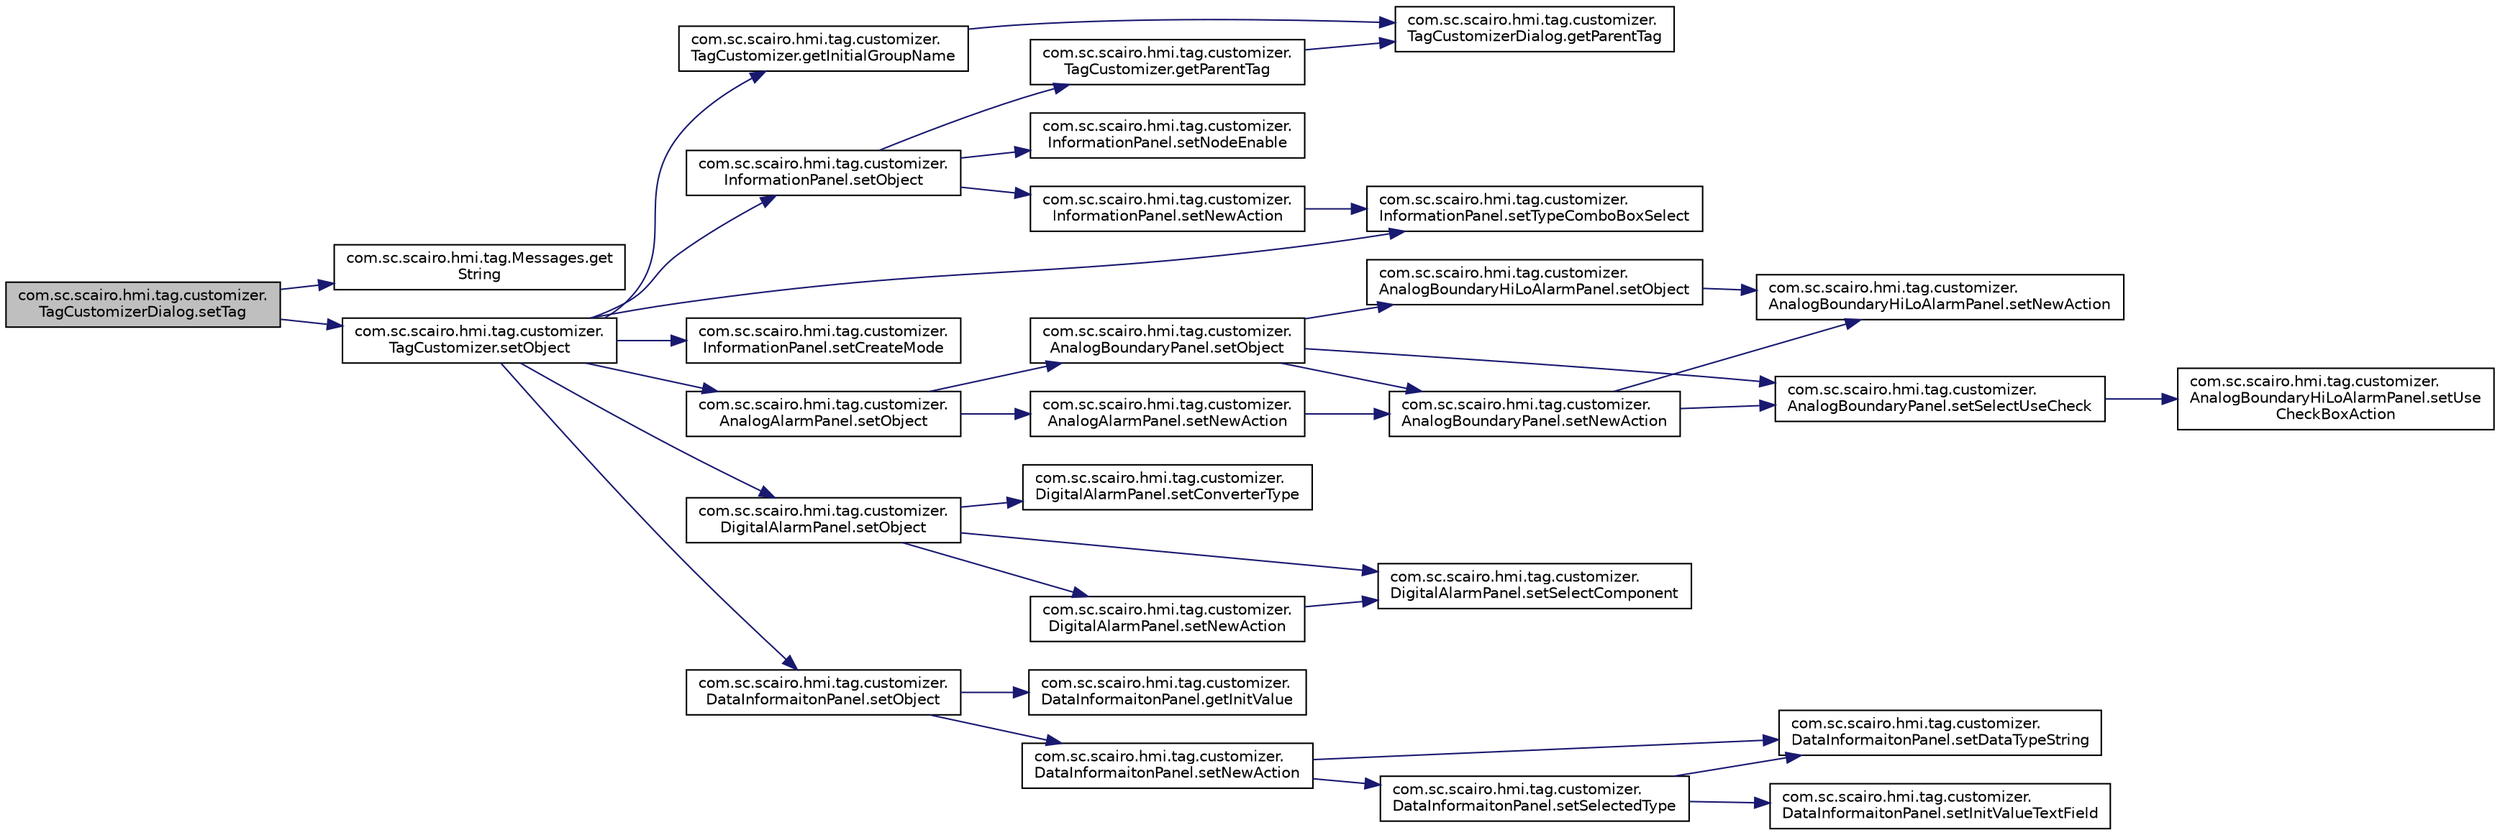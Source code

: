 digraph "com.sc.scairo.hmi.tag.customizer.TagCustomizerDialog.setTag"
{
 // LATEX_PDF_SIZE
  edge [fontname="Helvetica",fontsize="10",labelfontname="Helvetica",labelfontsize="10"];
  node [fontname="Helvetica",fontsize="10",shape=record];
  rankdir="LR";
  Node1 [label="com.sc.scairo.hmi.tag.customizer.\lTagCustomizerDialog.setTag",height=0.2,width=0.4,color="black", fillcolor="grey75", style="filled", fontcolor="black",tooltip=" "];
  Node1 -> Node2 [color="midnightblue",fontsize="10",style="solid",fontname="Helvetica"];
  Node2 [label="com.sc.scairo.hmi.tag.Messages.get\lString",height=0.2,width=0.4,color="black", fillcolor="white", style="filled",URL="$classcom_1_1sc_1_1scairo_1_1hmi_1_1tag_1_1_messages.html#a355064bf21250f7f7a71fe927ade06ea",tooltip=" "];
  Node1 -> Node3 [color="midnightblue",fontsize="10",style="solid",fontname="Helvetica"];
  Node3 [label="com.sc.scairo.hmi.tag.customizer.\lTagCustomizer.setObject",height=0.2,width=0.4,color="black", fillcolor="white", style="filled",URL="$classcom_1_1sc_1_1scairo_1_1hmi_1_1tag_1_1customizer_1_1_tag_customizer.html#a19215b7d8b7891b8370520914a9b62f6",tooltip=" "];
  Node3 -> Node4 [color="midnightblue",fontsize="10",style="solid",fontname="Helvetica"];
  Node4 [label="com.sc.scairo.hmi.tag.customizer.\lTagCustomizer.getInitialGroupName",height=0.2,width=0.4,color="black", fillcolor="white", style="filled",URL="$classcom_1_1sc_1_1scairo_1_1hmi_1_1tag_1_1customizer_1_1_tag_customizer.html#a75d03a180633c3e9430c75989379a5d5",tooltip=" "];
  Node4 -> Node5 [color="midnightblue",fontsize="10",style="solid",fontname="Helvetica"];
  Node5 [label="com.sc.scairo.hmi.tag.customizer.\lTagCustomizerDialog.getParentTag",height=0.2,width=0.4,color="black", fillcolor="white", style="filled",URL="$classcom_1_1sc_1_1scairo_1_1hmi_1_1tag_1_1customizer_1_1_tag_customizer_dialog.html#ad5a0372a5c02fc4ae4b0f404d687884d",tooltip=" "];
  Node3 -> Node6 [color="midnightblue",fontsize="10",style="solid",fontname="Helvetica"];
  Node6 [label="com.sc.scairo.hmi.tag.customizer.\lInformationPanel.setCreateMode",height=0.2,width=0.4,color="black", fillcolor="white", style="filled",URL="$classcom_1_1sc_1_1scairo_1_1hmi_1_1tag_1_1customizer_1_1_information_panel.html#a422ce395a91e3bb61e489362cb7d4e22",tooltip=" "];
  Node3 -> Node7 [color="midnightblue",fontsize="10",style="solid",fontname="Helvetica"];
  Node7 [label="com.sc.scairo.hmi.tag.customizer.\lAnalogAlarmPanel.setObject",height=0.2,width=0.4,color="black", fillcolor="white", style="filled",URL="$classcom_1_1sc_1_1scairo_1_1hmi_1_1tag_1_1customizer_1_1_analog_alarm_panel.html#a1cda6319d108feddab8ee3f3b600e9b0",tooltip=" "];
  Node7 -> Node8 [color="midnightblue",fontsize="10",style="solid",fontname="Helvetica"];
  Node8 [label="com.sc.scairo.hmi.tag.customizer.\lAnalogAlarmPanel.setNewAction",height=0.2,width=0.4,color="black", fillcolor="white", style="filled",URL="$classcom_1_1sc_1_1scairo_1_1hmi_1_1tag_1_1customizer_1_1_analog_alarm_panel.html#afc4b422322045f7faf95740b11089f65",tooltip=" "];
  Node8 -> Node9 [color="midnightblue",fontsize="10",style="solid",fontname="Helvetica"];
  Node9 [label="com.sc.scairo.hmi.tag.customizer.\lAnalogBoundaryPanel.setNewAction",height=0.2,width=0.4,color="black", fillcolor="white", style="filled",URL="$classcom_1_1sc_1_1scairo_1_1hmi_1_1tag_1_1customizer_1_1_analog_boundary_panel.html#a2b360ec6a7b550ddaa30f8e9b471f04e",tooltip=" "];
  Node9 -> Node10 [color="midnightblue",fontsize="10",style="solid",fontname="Helvetica"];
  Node10 [label="com.sc.scairo.hmi.tag.customizer.\lAnalogBoundaryHiLoAlarmPanel.setNewAction",height=0.2,width=0.4,color="black", fillcolor="white", style="filled",URL="$classcom_1_1sc_1_1scairo_1_1hmi_1_1tag_1_1customizer_1_1_analog_boundary_hi_lo_alarm_panel.html#a1d74ac8516d5e5075c605dd102d3f5c1",tooltip=" "];
  Node9 -> Node11 [color="midnightblue",fontsize="10",style="solid",fontname="Helvetica"];
  Node11 [label="com.sc.scairo.hmi.tag.customizer.\lAnalogBoundaryPanel.setSelectUseCheck",height=0.2,width=0.4,color="black", fillcolor="white", style="filled",URL="$classcom_1_1sc_1_1scairo_1_1hmi_1_1tag_1_1customizer_1_1_analog_boundary_panel.html#a3f53a9849cb7d864c989aa15c38b0f98",tooltip=" "];
  Node11 -> Node12 [color="midnightblue",fontsize="10",style="solid",fontname="Helvetica"];
  Node12 [label="com.sc.scairo.hmi.tag.customizer.\lAnalogBoundaryHiLoAlarmPanel.setUse\lCheckBoxAction",height=0.2,width=0.4,color="black", fillcolor="white", style="filled",URL="$classcom_1_1sc_1_1scairo_1_1hmi_1_1tag_1_1customizer_1_1_analog_boundary_hi_lo_alarm_panel.html#abc42a3bd983b6b033ecbfbd1d464066d",tooltip=" "];
  Node7 -> Node13 [color="midnightblue",fontsize="10",style="solid",fontname="Helvetica"];
  Node13 [label="com.sc.scairo.hmi.tag.customizer.\lAnalogBoundaryPanel.setObject",height=0.2,width=0.4,color="black", fillcolor="white", style="filled",URL="$classcom_1_1sc_1_1scairo_1_1hmi_1_1tag_1_1customizer_1_1_analog_boundary_panel.html#a78f421794f6c0ca4ef9cc8a39ea01d0a",tooltip=" "];
  Node13 -> Node9 [color="midnightblue",fontsize="10",style="solid",fontname="Helvetica"];
  Node13 -> Node14 [color="midnightblue",fontsize="10",style="solid",fontname="Helvetica"];
  Node14 [label="com.sc.scairo.hmi.tag.customizer.\lAnalogBoundaryHiLoAlarmPanel.setObject",height=0.2,width=0.4,color="black", fillcolor="white", style="filled",URL="$classcom_1_1sc_1_1scairo_1_1hmi_1_1tag_1_1customizer_1_1_analog_boundary_hi_lo_alarm_panel.html#aece4db37fcd5a39f84eb78e1accafa9b",tooltip=" "];
  Node14 -> Node10 [color="midnightblue",fontsize="10",style="solid",fontname="Helvetica"];
  Node13 -> Node11 [color="midnightblue",fontsize="10",style="solid",fontname="Helvetica"];
  Node3 -> Node15 [color="midnightblue",fontsize="10",style="solid",fontname="Helvetica"];
  Node15 [label="com.sc.scairo.hmi.tag.customizer.\lDigitalAlarmPanel.setObject",height=0.2,width=0.4,color="black", fillcolor="white", style="filled",URL="$classcom_1_1sc_1_1scairo_1_1hmi_1_1tag_1_1customizer_1_1_digital_alarm_panel.html#a1b460d8f59d61d07243e9d4b9ead849d",tooltip=" "];
  Node15 -> Node16 [color="midnightblue",fontsize="10",style="solid",fontname="Helvetica"];
  Node16 [label="com.sc.scairo.hmi.tag.customizer.\lDigitalAlarmPanel.setConverterType",height=0.2,width=0.4,color="black", fillcolor="white", style="filled",URL="$classcom_1_1sc_1_1scairo_1_1hmi_1_1tag_1_1customizer_1_1_digital_alarm_panel.html#a5e554f557fbb8862a93ee8174767514e",tooltip=" "];
  Node15 -> Node17 [color="midnightblue",fontsize="10",style="solid",fontname="Helvetica"];
  Node17 [label="com.sc.scairo.hmi.tag.customizer.\lDigitalAlarmPanel.setNewAction",height=0.2,width=0.4,color="black", fillcolor="white", style="filled",URL="$classcom_1_1sc_1_1scairo_1_1hmi_1_1tag_1_1customizer_1_1_digital_alarm_panel.html#a6abbb549453be36757a157ace54db135",tooltip=" "];
  Node17 -> Node18 [color="midnightblue",fontsize="10",style="solid",fontname="Helvetica"];
  Node18 [label="com.sc.scairo.hmi.tag.customizer.\lDigitalAlarmPanel.setSelectComponent",height=0.2,width=0.4,color="black", fillcolor="white", style="filled",URL="$classcom_1_1sc_1_1scairo_1_1hmi_1_1tag_1_1customizer_1_1_digital_alarm_panel.html#a95ae750dc52b04df64a05829e372fa27",tooltip=" "];
  Node15 -> Node18 [color="midnightblue",fontsize="10",style="solid",fontname="Helvetica"];
  Node3 -> Node19 [color="midnightblue",fontsize="10",style="solid",fontname="Helvetica"];
  Node19 [label="com.sc.scairo.hmi.tag.customizer.\lInformationPanel.setObject",height=0.2,width=0.4,color="black", fillcolor="white", style="filled",URL="$classcom_1_1sc_1_1scairo_1_1hmi_1_1tag_1_1customizer_1_1_information_panel.html#a0a5c02e5862940458c6345ae8555e431",tooltip=" "];
  Node19 -> Node20 [color="midnightblue",fontsize="10",style="solid",fontname="Helvetica"];
  Node20 [label="com.sc.scairo.hmi.tag.customizer.\lTagCustomizer.getParentTag",height=0.2,width=0.4,color="black", fillcolor="white", style="filled",URL="$classcom_1_1sc_1_1scairo_1_1hmi_1_1tag_1_1customizer_1_1_tag_customizer.html#a7cd929c691cea4e8d2e22a30ef8c8d9f",tooltip=" "];
  Node20 -> Node5 [color="midnightblue",fontsize="10",style="solid",fontname="Helvetica"];
  Node19 -> Node21 [color="midnightblue",fontsize="10",style="solid",fontname="Helvetica"];
  Node21 [label="com.sc.scairo.hmi.tag.customizer.\lInformationPanel.setNewAction",height=0.2,width=0.4,color="black", fillcolor="white", style="filled",URL="$classcom_1_1sc_1_1scairo_1_1hmi_1_1tag_1_1customizer_1_1_information_panel.html#aac928d3ff8a116f29e2d01ffb7c68ce6",tooltip=" "];
  Node21 -> Node22 [color="midnightblue",fontsize="10",style="solid",fontname="Helvetica"];
  Node22 [label="com.sc.scairo.hmi.tag.customizer.\lInformationPanel.setTypeComboBoxSelect",height=0.2,width=0.4,color="black", fillcolor="white", style="filled",URL="$classcom_1_1sc_1_1scairo_1_1hmi_1_1tag_1_1customizer_1_1_information_panel.html#a87dde18d842475b816ca6c43e98cdba9",tooltip=" "];
  Node19 -> Node23 [color="midnightblue",fontsize="10",style="solid",fontname="Helvetica"];
  Node23 [label="com.sc.scairo.hmi.tag.customizer.\lInformationPanel.setNodeEnable",height=0.2,width=0.4,color="black", fillcolor="white", style="filled",URL="$classcom_1_1sc_1_1scairo_1_1hmi_1_1tag_1_1customizer_1_1_information_panel.html#a7032443575d85496cddaf43fc143d620",tooltip=" "];
  Node3 -> Node24 [color="midnightblue",fontsize="10",style="solid",fontname="Helvetica"];
  Node24 [label="com.sc.scairo.hmi.tag.customizer.\lDataInformaitonPanel.setObject",height=0.2,width=0.4,color="black", fillcolor="white", style="filled",URL="$classcom_1_1sc_1_1scairo_1_1hmi_1_1tag_1_1customizer_1_1_data_informaiton_panel.html#a62b0d0d806c418896b17605a8b83e10d",tooltip=" "];
  Node24 -> Node25 [color="midnightblue",fontsize="10",style="solid",fontname="Helvetica"];
  Node25 [label="com.sc.scairo.hmi.tag.customizer.\lDataInformaitonPanel.getInitValue",height=0.2,width=0.4,color="black", fillcolor="white", style="filled",URL="$classcom_1_1sc_1_1scairo_1_1hmi_1_1tag_1_1customizer_1_1_data_informaiton_panel.html#a9c9751c7ed63aa8f16e38df225365f24",tooltip=" "];
  Node24 -> Node26 [color="midnightblue",fontsize="10",style="solid",fontname="Helvetica"];
  Node26 [label="com.sc.scairo.hmi.tag.customizer.\lDataInformaitonPanel.setNewAction",height=0.2,width=0.4,color="black", fillcolor="white", style="filled",URL="$classcom_1_1sc_1_1scairo_1_1hmi_1_1tag_1_1customizer_1_1_data_informaiton_panel.html#a5887aa01d3e91b592a406357c3734f25",tooltip=" "];
  Node26 -> Node27 [color="midnightblue",fontsize="10",style="solid",fontname="Helvetica"];
  Node27 [label="com.sc.scairo.hmi.tag.customizer.\lDataInformaitonPanel.setDataTypeString",height=0.2,width=0.4,color="black", fillcolor="white", style="filled",URL="$classcom_1_1sc_1_1scairo_1_1hmi_1_1tag_1_1customizer_1_1_data_informaiton_panel.html#ab8bd74958b2836976cd2d40a0706deb6",tooltip=" "];
  Node26 -> Node28 [color="midnightblue",fontsize="10",style="solid",fontname="Helvetica"];
  Node28 [label="com.sc.scairo.hmi.tag.customizer.\lDataInformaitonPanel.setSelectedType",height=0.2,width=0.4,color="black", fillcolor="white", style="filled",URL="$classcom_1_1sc_1_1scairo_1_1hmi_1_1tag_1_1customizer_1_1_data_informaiton_panel.html#a09fd68ab60481e50cbd81e5a1d5bef0d",tooltip=" "];
  Node28 -> Node27 [color="midnightblue",fontsize="10",style="solid",fontname="Helvetica"];
  Node28 -> Node29 [color="midnightblue",fontsize="10",style="solid",fontname="Helvetica"];
  Node29 [label="com.sc.scairo.hmi.tag.customizer.\lDataInformaitonPanel.setInitValueTextField",height=0.2,width=0.4,color="black", fillcolor="white", style="filled",URL="$classcom_1_1sc_1_1scairo_1_1hmi_1_1tag_1_1customizer_1_1_data_informaiton_panel.html#abbf9e2ecd001136eb78ee196cfccb39d",tooltip=" "];
  Node3 -> Node22 [color="midnightblue",fontsize="10",style="solid",fontname="Helvetica"];
}
